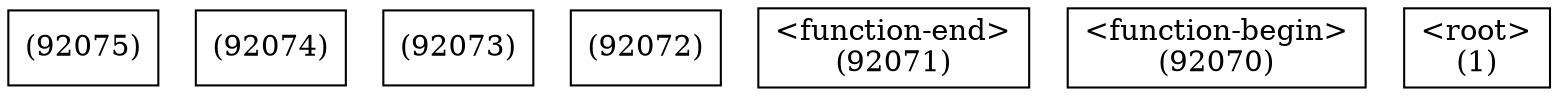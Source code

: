 digraph graphname {
n92075 [shape=box,label="(92075)"];
n92074 [shape=box,label="(92074)"];
n92073 [shape=box,label="(92073)"];
n92072 [shape=box,label="(92072)"];
n92071 [shape=box,label="<function-end>
(92071)"];
n92070 [shape=box,label="<function-begin>
(92070)"];
n1 [shape=box,label="<root>
(1)"];
}
